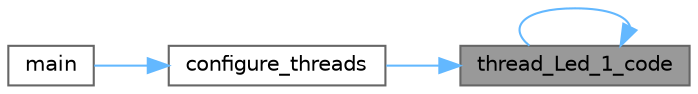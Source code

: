 digraph "thread_Led_1_code"
{
 // LATEX_PDF_SIZE
  bgcolor="transparent";
  edge [fontname=Helvetica,fontsize=10,labelfontname=Helvetica,labelfontsize=10];
  node [fontname=Helvetica,fontsize=10,shape=box,height=0.2,width=0.4];
  rankdir="RL";
  Node1 [label="thread_Led_1_code",height=0.2,width=0.4,color="gray40", fillcolor="grey60", style="filled", fontcolor="black",tooltip="Thread code implementation for LED 1."];
  Node1 -> Node2 [dir="back",color="steelblue1",style="solid"];
  Node2 [label="configure_threads",height=0.2,width=0.4,color="grey40", fillcolor="white", style="filled",URL="$threads_8c.html#a271629210ef1b774c4077ff29b5b225e",tooltip="Configures the threads and initializes the semaphores."];
  Node2 -> Node3 [dir="back",color="steelblue1",style="solid"];
  Node3 [label="main",height=0.2,width=0.4,color="grey40", fillcolor="white", style="filled",URL="$main_8c.html#a6288eba0f8e8ad3ab1544ad731eb7667",tooltip="Configures threads, pins and UART."];
  Node1 -> Node1 [dir="back",color="steelblue1",style="solid"];
}
